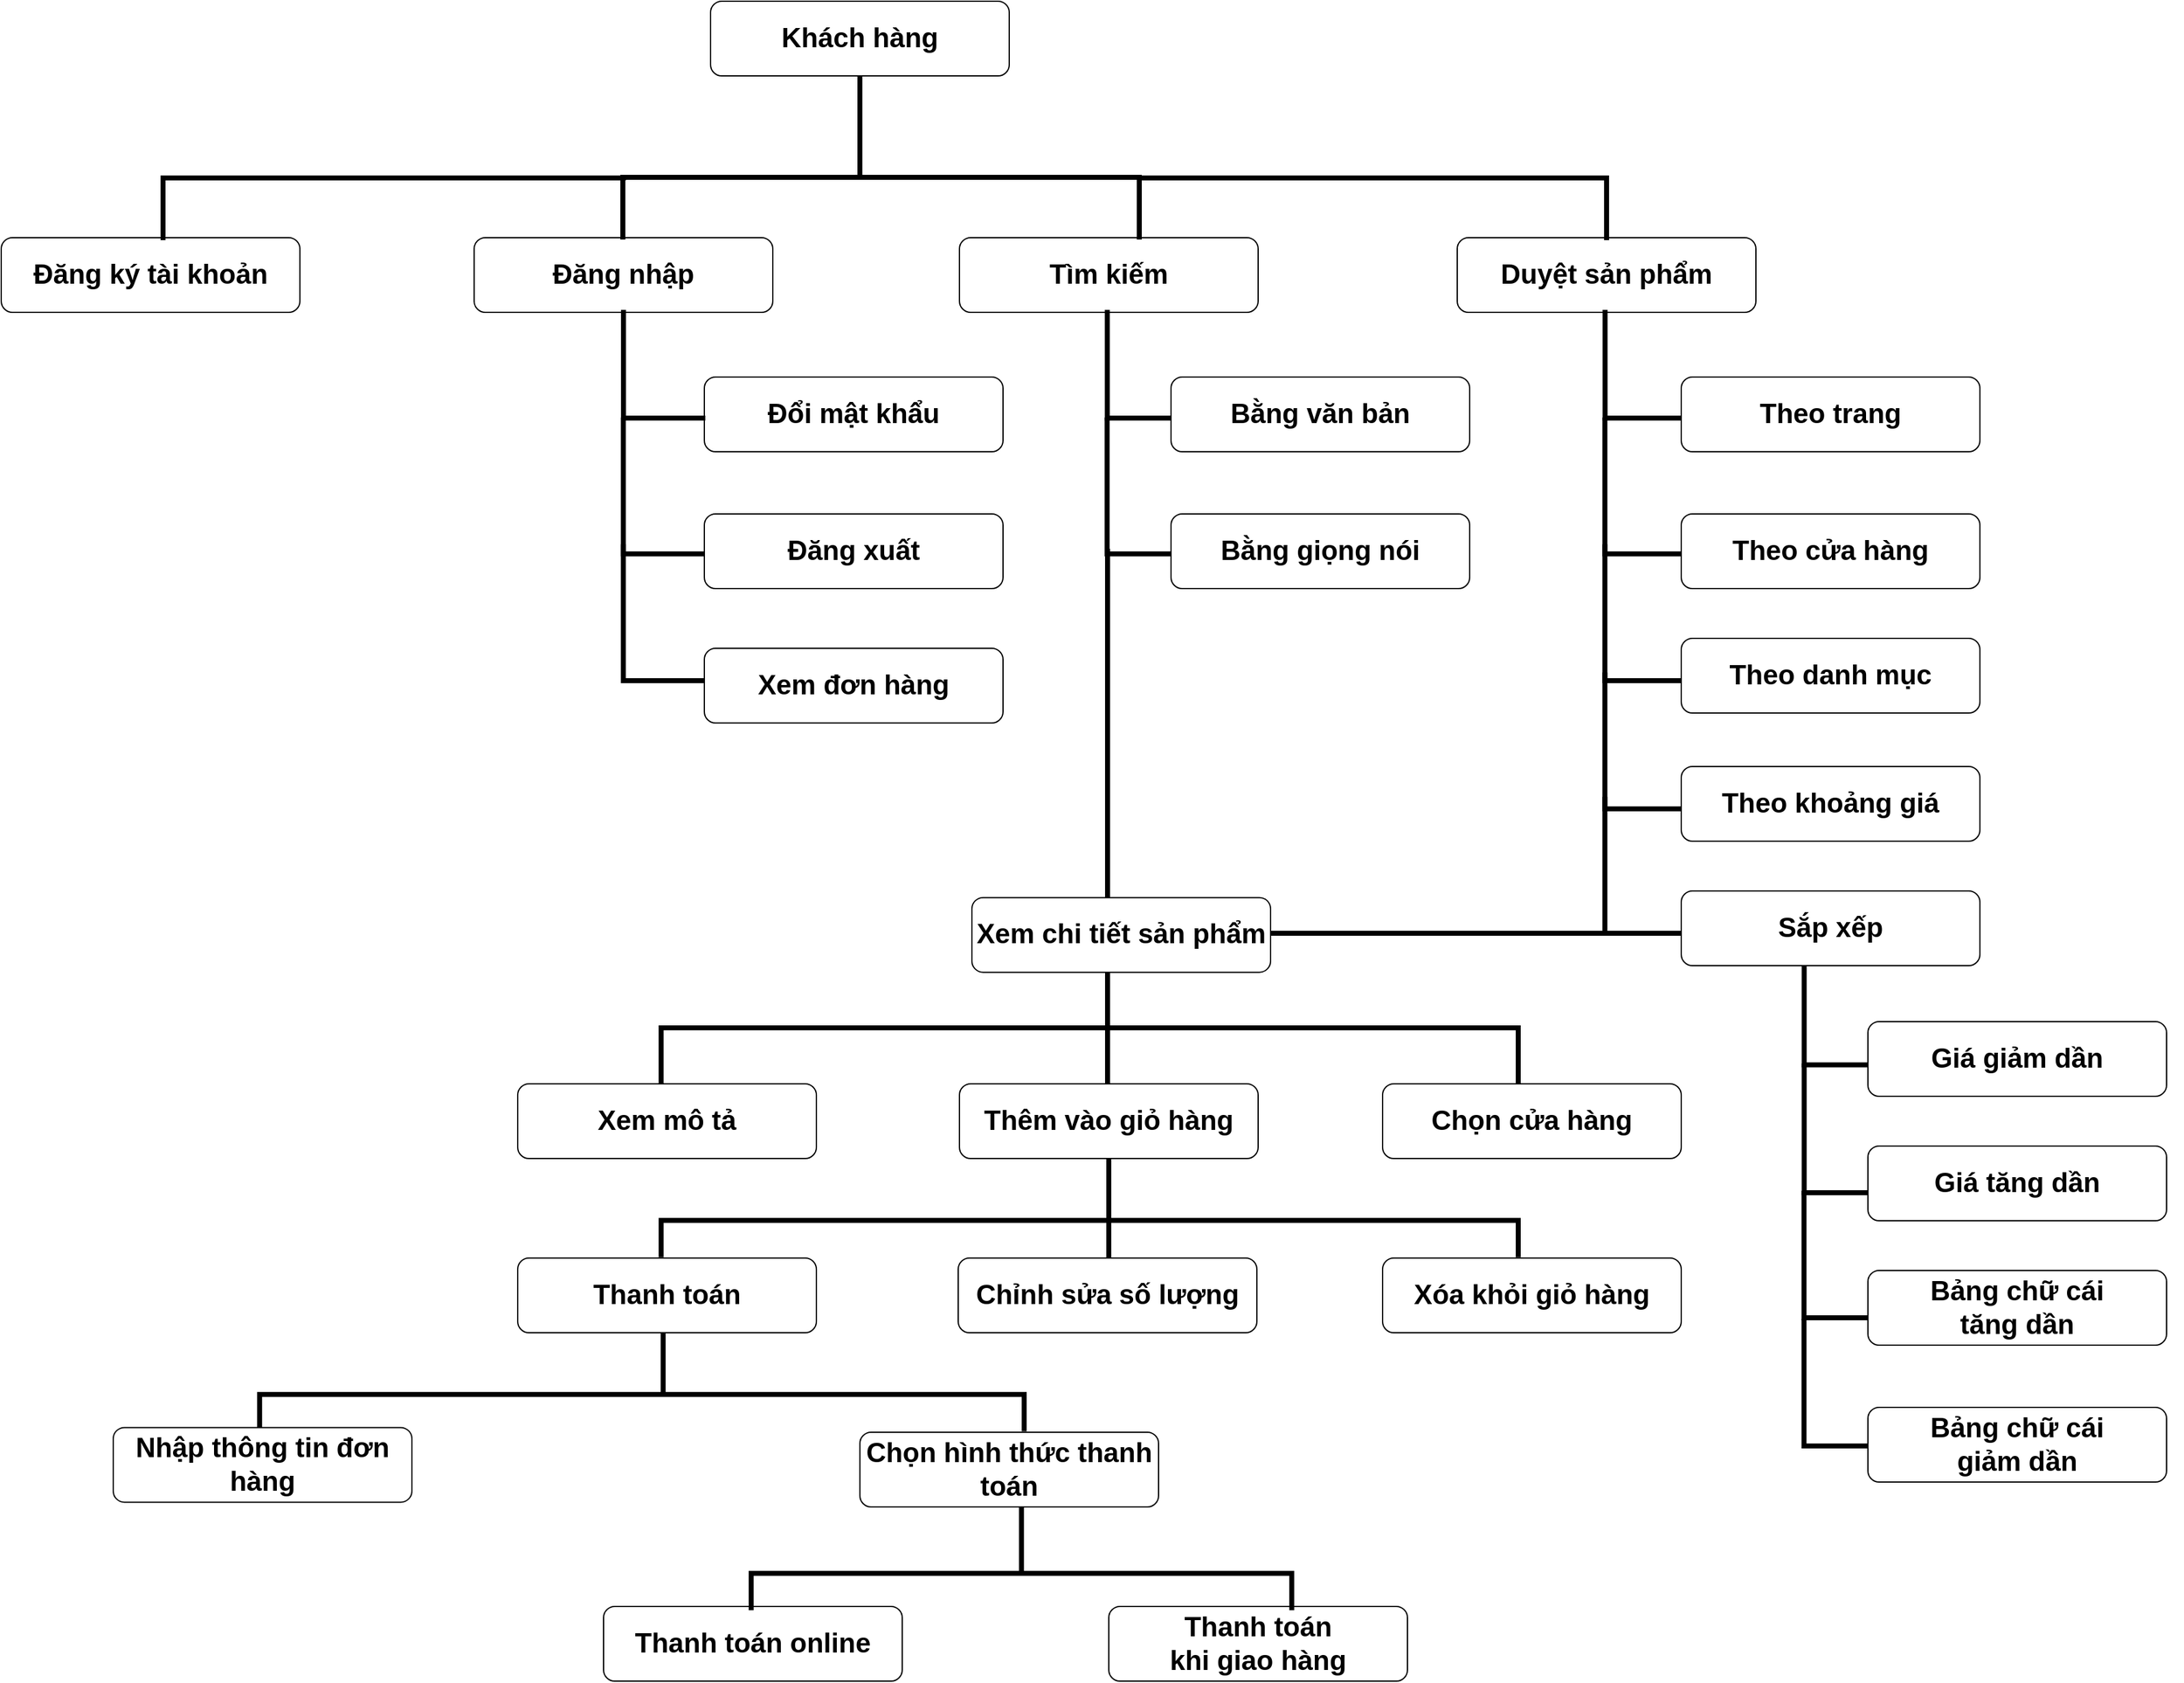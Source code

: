 <mxfile version="13.9.9" type="device"><diagram name="Page-1" id="64c3da0e-402f-94eb-ee01-a36477274f13"><mxGraphModel dx="7100" dy="3291" grid="1" gridSize="10" guides="1" tooltips="1" connect="1" arrows="1" fold="1" page="1" pageScale="1" pageWidth="1169" pageHeight="826" background="#ffffff" math="0" shadow="0"><root><mxCell id="0"/><mxCell id="1" parent="0"/><mxCell id="-8-ipGpsjV6rC1QFPSwH-314" value="&lt;span style=&quot;color: rgba(0 , 0 , 0 , 0) ; font-family: monospace ; font-size: 0px ; background-color: rgb(248 , 249 , 250)&quot;&gt;%3CmxGraphModel%3E%3Croot%3E%3CmxCell%20id%3D%220%22%2F%3E%3CmxCell%20id%3D%221%22%20parent%3D%220%22%2F%3E%3CmxCell%20id%3D%222%22%20value%3D%22%22%20style%3D%22line%3BstrokeWidth%3D4%3Bdirection%3Dsouth%3Bhtml%3D1%3BfontSize%3D56%3B%22%20vertex%3D%221%22%20parent%3D%221%22%3E%3CmxGeometry%20x%3D%221915%22%20y%3D%221880%22%20width%3D%2210%22%20height%3D%22100%22%20as%3D%22geometry%22%2F%3E%3C%2FmxCell%3E%3C%2Froot%3E%3C%2FmxGraphModel%3E&lt;/span&gt;" style="line;strokeWidth=4;direction=south;html=1;fontSize=56;" vertex="1" parent="1"><mxGeometry x="1844.81" y="2156.37" width="10" height="65.63" as="geometry"/></mxCell><mxCell id="-8-ipGpsjV6rC1QFPSwH-312" value="&lt;span style=&quot;color: rgba(0 , 0 , 0 , 0) ; font-family: monospace ; font-size: 0px ; background-color: rgb(248 , 249 , 250)&quot;&gt;%3CmxGraphModel%3E%3Croot%3E%3CmxCell%20id%3D%220%22%2F%3E%3CmxCell%20id%3D%221%22%20parent%3D%220%22%2F%3E%3CmxCell%20id%3D%222%22%20value%3D%22%22%20style%3D%22line%3BstrokeWidth%3D4%3Bdirection%3Dsouth%3Bhtml%3D1%3BfontSize%3D56%3B%22%20vertex%3D%221%22%20parent%3D%221%22%3E%3CmxGeometry%20x%3D%221915%22%20y%3D%221880%22%20width%3D%2210%22%20height%3D%22100%22%20as%3D%22geometry%22%2F%3E%3C%2FmxCell%3E%3C%2Froot%3E%3C%2FmxGraphModel%3E&lt;/span&gt;" style="line;strokeWidth=4;direction=south;html=1;fontSize=56;" vertex="1" parent="1"><mxGeometry x="1556.88" y="2021.04" width="10" height="58.96" as="geometry"/></mxCell><mxCell id="-8-ipGpsjV6rC1QFPSwH-311" value="" style="strokeWidth=4;html=1;shape=mxgraph.flowchart.annotation_1;align=left;pointerEvents=1;fontSize=56;rotation=90;" vertex="1" parent="1"><mxGeometry x="1530" y="1787.19" width="29.63" height="614.38" as="geometry"/></mxCell><mxCell id="-8-ipGpsjV6rC1QFPSwH-308" value="&lt;span style=&quot;color: rgba(0 , 0 , 0 , 0) ; font-family: monospace ; font-size: 0px ; background-color: rgb(248 , 249 , 250)&quot;&gt;%3CmxGraphModel%3E%3Croot%3E%3CmxCell%20id%3D%220%22%2F%3E%3CmxCell%20id%3D%221%22%20parent%3D%220%22%2F%3E%3CmxCell%20id%3D%222%22%20value%3D%22%22%20style%3D%22line%3BstrokeWidth%3D4%3Bdirection%3Dsouth%3Bhtml%3D1%3BfontSize%3D56%3B%22%20vertex%3D%221%22%20parent%3D%221%22%3E%3CmxGeometry%20x%3D%221915%22%20y%3D%221880%22%20width%3D%2210%22%20height%3D%22100%22%20as%3D%22geometry%22%2F%3E%3C%2FmxCell%3E%3C%2Froot%3E%3C%2FmxGraphModel%3E&lt;/span&gt;" style="line;strokeWidth=4;direction=south;html=1;fontSize=56;" vertex="1" parent="1"><mxGeometry x="1915" y="1880" width="10" height="100" as="geometry"/></mxCell><mxCell id="-8-ipGpsjV6rC1QFPSwH-304" value="" style="line;strokeWidth=4;direction=south;html=1;fontSize=56;" vertex="1" parent="1"><mxGeometry x="1914" y="1740" width="10" height="100" as="geometry"/></mxCell><mxCell id="-8-ipGpsjV6rC1QFPSwH-303" value="" style="strokeWidth=4;html=1;shape=mxgraph.flowchart.annotation_1;align=left;pointerEvents=1;fontSize=56;rotation=90;" vertex="1" parent="1"><mxGeometry x="1879.63" y="1465.62" width="50" height="688.75" as="geometry"/></mxCell><mxCell id="-8-ipGpsjV6rC1QFPSwH-301" value="" style="line;strokeWidth=4;direction=south;html=1;fontSize=56;" vertex="1" parent="1"><mxGeometry x="1914" y="1400" width="10" height="290" as="geometry"/></mxCell><mxCell id="-8-ipGpsjV6rC1QFPSwH-302" value="" style="line;strokeWidth=4;direction=south;html=1;fontSize=56;rotation=90;" vertex="1" parent="1"><mxGeometry x="2177" y="1574" width="10" height="270" as="geometry"/></mxCell><mxCell id="-8-ipGpsjV6rC1QFPSwH-300" value="&lt;br&gt;&lt;br&gt;&lt;br&gt;&lt;br&gt;&lt;br&gt;&lt;br&gt;&lt;br&gt;&lt;br&gt;" style="shape=partialRectangle;whiteSpace=wrap;html=1;top=0;left=0;fillColor=none;strokeWidth=4;fontSize=56;rotation=90;" vertex="1" parent="1"><mxGeometry x="1511.22" y="1417" width="107.62" height="70.31" as="geometry"/></mxCell><mxCell id="-8-ipGpsjV6rC1QFPSwH-297" value="&lt;br&gt;&lt;br&gt;&lt;br&gt;&lt;br&gt;&lt;br&gt;&lt;br&gt;&lt;br&gt;&lt;br&gt;" style="shape=partialRectangle;whiteSpace=wrap;html=1;top=0;left=0;fillColor=none;strokeWidth=4;fontSize=56;rotation=90;" vertex="1" parent="1"><mxGeometry x="2468.16" y="1740.32" width="85" height="63.75" as="geometry"/></mxCell><mxCell id="-8-ipGpsjV6rC1QFPSwH-295" value="&lt;br&gt;&lt;br&gt;&lt;br&gt;&lt;br&gt;&lt;br&gt;&lt;br&gt;&lt;br&gt;&lt;br&gt;" style="shape=partialRectangle;whiteSpace=wrap;html=1;top=0;left=0;fillColor=none;strokeWidth=4;fontSize=56;rotation=90;" vertex="1" parent="1"><mxGeometry x="2463.81" y="2035.88" width="100" height="70.31" as="geometry"/></mxCell><mxCell id="-8-ipGpsjV6rC1QFPSwH-296" value="&lt;br&gt;&lt;br&gt;&lt;br&gt;&lt;br&gt;&lt;br&gt;&lt;br&gt;&lt;br&gt;&lt;br&gt;" style="shape=partialRectangle;whiteSpace=wrap;html=1;top=0;left=0;fillColor=none;strokeWidth=4;fontSize=56;rotation=90;" vertex="1" parent="1"><mxGeometry x="2463.81" y="1932.88" width="100" height="70.31" as="geometry"/></mxCell><mxCell id="-8-ipGpsjV6rC1QFPSwH-298" value="&lt;br&gt;&lt;br&gt;&lt;br&gt;&lt;br&gt;&lt;br&gt;&lt;br&gt;&lt;br&gt;&lt;br&gt;" style="shape=partialRectangle;whiteSpace=wrap;html=1;top=0;left=0;fillColor=none;strokeWidth=4;fontSize=56;rotation=90;" vertex="1" parent="1"><mxGeometry x="2459.74" y="1834.67" width="101.84" height="63.75" as="geometry"/></mxCell><mxCell id="-8-ipGpsjV6rC1QFPSwH-294" value="&lt;br&gt;&lt;br&gt;&lt;br&gt;&lt;br&gt;&lt;br&gt;&lt;br&gt;&lt;br&gt;&lt;br&gt;" style="shape=partialRectangle;whiteSpace=wrap;html=1;top=0;left=0;fillColor=none;strokeWidth=4;fontSize=56;rotation=90;" vertex="1" parent="1"><mxGeometry x="2300" y="1620" width="107.62" height="70.31" as="geometry"/></mxCell><mxCell id="-8-ipGpsjV6rC1QFPSwH-293" value="&lt;br&gt;&lt;br&gt;&lt;br&gt;&lt;br&gt;&lt;br&gt;&lt;br&gt;&lt;br&gt;&lt;br&gt;" style="shape=partialRectangle;whiteSpace=wrap;html=1;top=0;left=0;fillColor=none;strokeWidth=4;fontSize=56;rotation=90;" vertex="1" parent="1"><mxGeometry x="2300" y="1520" width="107.62" height="70.31" as="geometry"/></mxCell><mxCell id="-8-ipGpsjV6rC1QFPSwH-292" value="&lt;br&gt;&lt;br&gt;&lt;br&gt;&lt;br&gt;&lt;br&gt;&lt;br&gt;&lt;br&gt;&lt;br&gt;" style="shape=partialRectangle;whiteSpace=wrap;html=1;top=0;left=0;fillColor=none;strokeWidth=4;fontSize=56;rotation=90;" vertex="1" parent="1"><mxGeometry x="2300" y="1417" width="107.62" height="70.31" as="geometry"/></mxCell><mxCell id="-8-ipGpsjV6rC1QFPSwH-234" value="Khách hàng" style="rounded=1;whiteSpace=wrap;html=1;fontSize=22;fontStyle=1" vertex="1" parent="1"><mxGeometry x="1600" y="960" width="240" height="60" as="geometry"/></mxCell><mxCell id="-8-ipGpsjV6rC1QFPSwH-235" value="Đăng nhập" style="rounded=1;whiteSpace=wrap;html=1;fontSize=22;fontStyle=1" vertex="1" parent="1"><mxGeometry x="1410" y="1150" width="240" height="60" as="geometry"/></mxCell><mxCell id="-8-ipGpsjV6rC1QFPSwH-236" value="Đăng ký tài khoản" style="rounded=1;whiteSpace=wrap;html=1;fontSize=22;fontStyle=1" vertex="1" parent="1"><mxGeometry x="1030" y="1150" width="240" height="60" as="geometry"/></mxCell><mxCell id="-8-ipGpsjV6rC1QFPSwH-237" value="Đổi mật khẩu" style="rounded=1;whiteSpace=wrap;html=1;fontSize=22;fontStyle=1" vertex="1" parent="1"><mxGeometry x="1595" y="1262" width="240" height="60" as="geometry"/></mxCell><mxCell id="-8-ipGpsjV6rC1QFPSwH-239" value="Duyệt sản phẩm" style="rounded=1;whiteSpace=wrap;html=1;fontSize=22;fontStyle=1" vertex="1" parent="1"><mxGeometry x="2200" y="1150" width="240" height="60" as="geometry"/></mxCell><mxCell id="-8-ipGpsjV6rC1QFPSwH-242" value="Xem chi tiết sản phẩm" style="rounded=1;whiteSpace=wrap;html=1;fontSize=22;fontStyle=1" vertex="1" parent="1"><mxGeometry x="1810" y="1680.32" width="240" height="60" as="geometry"/></mxCell><mxCell id="-8-ipGpsjV6rC1QFPSwH-245" value="Theo danh mục" style="rounded=1;whiteSpace=wrap;html=1;fontSize=22;fontStyle=1" vertex="1" parent="1"><mxGeometry x="2380" y="1472" width="240" height="60" as="geometry"/></mxCell><mxCell id="-8-ipGpsjV6rC1QFPSwH-247" value="Sắp xếp" style="rounded=1;whiteSpace=wrap;html=1;fontSize=22;fontStyle=1" vertex="1" parent="1"><mxGeometry x="2380" y="1675" width="240" height="60" as="geometry"/></mxCell><mxCell id="-8-ipGpsjV6rC1QFPSwH-249" value="Giá tăng dần" style="rounded=1;whiteSpace=wrap;html=1;fontSize=22;fontStyle=1" vertex="1" parent="1"><mxGeometry x="2530" y="1880" width="240" height="60" as="geometry"/></mxCell><mxCell id="-8-ipGpsjV6rC1QFPSwH-250" value="Bảng chữ cái&lt;br&gt;tăng dần" style="rounded=1;whiteSpace=wrap;html=1;fontSize=22;fontStyle=1" vertex="1" parent="1"><mxGeometry x="2530" y="1980" width="240" height="60" as="geometry"/></mxCell><mxCell id="-8-ipGpsjV6rC1QFPSwH-251" value="Bảng chữ cái&lt;br&gt;giảm dần" style="rounded=1;whiteSpace=wrap;html=1;fontSize=22;fontStyle=1" vertex="1" parent="1"><mxGeometry x="2530" y="2090" width="240" height="60" as="geometry"/></mxCell><mxCell id="-8-ipGpsjV6rC1QFPSwH-252" value="Tìm kiếm" style="rounded=1;whiteSpace=wrap;html=1;fontSize=22;fontStyle=1" vertex="1" parent="1"><mxGeometry x="1800" y="1150" width="240" height="60" as="geometry"/></mxCell><mxCell id="-8-ipGpsjV6rC1QFPSwH-258" value="Chọn cửa hàng" style="rounded=1;whiteSpace=wrap;html=1;fontSize=22;fontStyle=1" vertex="1" parent="1"><mxGeometry x="2140" y="1830" width="240" height="60" as="geometry"/></mxCell><mxCell id="-8-ipGpsjV6rC1QFPSwH-259" value="Thêm vào giỏ hàng" style="rounded=1;whiteSpace=wrap;html=1;fontSize=22;fontStyle=1" vertex="1" parent="1"><mxGeometry x="1800" y="1830" width="240" height="60" as="geometry"/></mxCell><mxCell id="-8-ipGpsjV6rC1QFPSwH-263" value="Chỉnh sửa số lượng" style="rounded=1;whiteSpace=wrap;html=1;fontSize=22;fontStyle=1" vertex="1" parent="1"><mxGeometry x="1799" y="1970" width="240" height="60" as="geometry"/></mxCell><mxCell id="-8-ipGpsjV6rC1QFPSwH-264" value="Xóa khỏi giỏ hàng" style="rounded=1;whiteSpace=wrap;html=1;fontSize=22;fontStyle=1" vertex="1" parent="1"><mxGeometry x="2140" y="1970" width="240" height="60" as="geometry"/></mxCell><mxCell id="-8-ipGpsjV6rC1QFPSwH-265" value="Thanh toán" style="rounded=1;whiteSpace=wrap;html=1;fontSize=22;fontStyle=1" vertex="1" parent="1"><mxGeometry x="1445.03" y="1970" width="240" height="60" as="geometry"/></mxCell><mxCell id="-8-ipGpsjV6rC1QFPSwH-266" value="Thanh toán&lt;br&gt;khi giao hàng" style="rounded=1;whiteSpace=wrap;html=1;fontSize=22;fontStyle=1" vertex="1" parent="1"><mxGeometry x="1920" y="2250" width="240" height="60" as="geometry"/></mxCell><mxCell id="-8-ipGpsjV6rC1QFPSwH-267" value="Thanh toán online" style="rounded=1;whiteSpace=wrap;html=1;fontSize=22;fontStyle=1" vertex="1" parent="1"><mxGeometry x="1514" y="2250" width="240" height="60" as="geometry"/></mxCell><mxCell id="-8-ipGpsjV6rC1QFPSwH-269" value="Nhập thông tin đơn hàng" style="rounded=1;whiteSpace=wrap;html=1;fontSize=22;fontStyle=1" vertex="1" parent="1"><mxGeometry x="1120" y="2106.19" width="240" height="60" as="geometry"/></mxCell><mxCell id="-8-ipGpsjV6rC1QFPSwH-270" value="Chọn hình thức thanh toán" style="rounded=1;whiteSpace=wrap;html=1;fontSize=22;fontStyle=1" vertex="1" parent="1"><mxGeometry x="1720" y="2110" width="240" height="60" as="geometry"/></mxCell><mxCell id="-8-ipGpsjV6rC1QFPSwH-273" value="&lt;br&gt;&lt;br&gt;&lt;br&gt;&lt;br&gt;&lt;br&gt;&lt;br&gt;&lt;br&gt;&lt;br&gt;" style="shape=partialRectangle;whiteSpace=wrap;html=1;top=0;left=0;fillColor=none;strokeWidth=4;fontSize=56;rotation=90;" vertex="1" parent="1"><mxGeometry x="1519.38" y="1220.63" width="85" height="63.75" as="geometry"/></mxCell><mxCell id="-8-ipGpsjV6rC1QFPSwH-275" value="&lt;br&gt;&lt;br&gt;&lt;br&gt;&lt;br&gt;&lt;br&gt;&lt;br&gt;&lt;br&gt;&lt;br&gt;" style="shape=partialRectangle;whiteSpace=wrap;html=1;top=0;left=0;fillColor=none;strokeWidth=4;fontSize=56;rotation=90;" vertex="1" parent="1"><mxGeometry x="1511.22" y="1315.16" width="107.62" height="70.31" as="geometry"/></mxCell><mxCell id="-8-ipGpsjV6rC1QFPSwH-276" value="Theo khoảng giá" style="rounded=1;whiteSpace=wrap;html=1;fontSize=22;fontStyle=1" vertex="1" parent="1"><mxGeometry x="2380" y="1575" width="240" height="60" as="geometry"/></mxCell><mxCell id="-8-ipGpsjV6rC1QFPSwH-280" value="Xem mô tả" style="rounded=1;whiteSpace=wrap;html=1;fontSize=22;fontStyle=1" vertex="1" parent="1"><mxGeometry x="1445.03" y="1830" width="240" height="60" as="geometry"/></mxCell><mxCell id="-8-ipGpsjV6rC1QFPSwH-283" value="" style="strokeWidth=4;html=1;shape=mxgraph.flowchart.annotation_1;align=left;pointerEvents=1;fontSize=56;rotation=90;" vertex="1" parent="1"><mxGeometry x="1712" y="919" width="50" height="415" as="geometry"/></mxCell><mxCell id="-8-ipGpsjV6rC1QFPSwH-285" value="" style="line;strokeWidth=4;direction=south;html=1;fontSize=56;" vertex="1" parent="1"><mxGeometry x="1715" y="1020" width="10" height="80" as="geometry"/></mxCell><mxCell id="-8-ipGpsjV6rC1QFPSwH-286" value="" style="shape=partialRectangle;whiteSpace=wrap;html=1;bottom=0;right=0;fillColor=none;strokeWidth=4;fontSize=56;" vertex="1" parent="1"><mxGeometry x="1160" y="1102" width="370" height="48" as="geometry"/></mxCell><mxCell id="-8-ipGpsjV6rC1QFPSwH-287" value="" style="shape=partialRectangle;whiteSpace=wrap;html=1;bottom=0;right=0;fillColor=none;strokeWidth=4;fontSize=56;direction=east;flipH=1;" vertex="1" parent="1"><mxGeometry x="1945" y="1102" width="375" height="48" as="geometry"/></mxCell><mxCell id="-8-ipGpsjV6rC1QFPSwH-238" value="Đăng xuất" style="rounded=1;whiteSpace=wrap;html=1;fontSize=22;fontStyle=1" vertex="1" parent="1"><mxGeometry x="1595" y="1372" width="240" height="60" as="geometry"/></mxCell><mxCell id="-8-ipGpsjV6rC1QFPSwH-288" value="&lt;br&gt;&lt;br&gt;&lt;br&gt;&lt;br&gt;&lt;br&gt;&lt;br&gt;&lt;br&gt;&lt;br&gt;" style="shape=partialRectangle;whiteSpace=wrap;html=1;top=0;left=0;fillColor=none;strokeWidth=4;fontSize=56;rotation=90;" vertex="1" parent="1"><mxGeometry x="1908.16" y="1220.63" width="85" height="63.75" as="geometry"/></mxCell><mxCell id="-8-ipGpsjV6rC1QFPSwH-289" value="&lt;br&gt;&lt;br&gt;&lt;br&gt;&lt;br&gt;&lt;br&gt;&lt;br&gt;&lt;br&gt;&lt;br&gt;" style="shape=partialRectangle;whiteSpace=wrap;html=1;top=0;left=0;fillColor=none;strokeWidth=4;fontSize=56;rotation=90;" vertex="1" parent="1"><mxGeometry x="1900" y="1315.16" width="107.62" height="70.31" as="geometry"/></mxCell><mxCell id="-8-ipGpsjV6rC1QFPSwH-253" value="Bằng văn bản" style="rounded=1;whiteSpace=wrap;html=1;fontSize=22;fontStyle=1" vertex="1" parent="1"><mxGeometry x="1970" y="1262" width="240" height="60" as="geometry"/></mxCell><mxCell id="-8-ipGpsjV6rC1QFPSwH-254" value="Bằng giọng nói" style="rounded=1;whiteSpace=wrap;html=1;fontSize=22;fontStyle=1" vertex="1" parent="1"><mxGeometry x="1970" y="1372" width="240" height="60" as="geometry"/></mxCell><mxCell id="-8-ipGpsjV6rC1QFPSwH-290" value="&lt;br&gt;&lt;br&gt;&lt;br&gt;&lt;br&gt;&lt;br&gt;&lt;br&gt;&lt;br&gt;&lt;br&gt;" style="shape=partialRectangle;whiteSpace=wrap;html=1;top=0;left=0;fillColor=none;strokeWidth=4;fontSize=56;rotation=90;" vertex="1" parent="1"><mxGeometry x="2308.16" y="1220.63" width="85" height="63.75" as="geometry"/></mxCell><mxCell id="-8-ipGpsjV6rC1QFPSwH-291" value="&lt;br&gt;&lt;br&gt;&lt;br&gt;&lt;br&gt;&lt;br&gt;&lt;br&gt;&lt;br&gt;&lt;br&gt;" style="shape=partialRectangle;whiteSpace=wrap;html=1;top=0;left=0;fillColor=none;strokeWidth=4;fontSize=56;rotation=90;" vertex="1" parent="1"><mxGeometry x="2300" y="1315.16" width="107.62" height="70.31" as="geometry"/></mxCell><mxCell id="-8-ipGpsjV6rC1QFPSwH-240" value="Theo trang" style="rounded=1;whiteSpace=wrap;html=1;fontSize=22;fontStyle=1" vertex="1" parent="1"><mxGeometry x="2380" y="1262" width="240" height="60" as="geometry"/></mxCell><mxCell id="-8-ipGpsjV6rC1QFPSwH-246" value="Theo cửa hàng" style="rounded=1;whiteSpace=wrap;html=1;fontSize=22;fontStyle=1" vertex="1" parent="1"><mxGeometry x="2380" y="1372" width="240" height="60" as="geometry"/></mxCell><mxCell id="-8-ipGpsjV6rC1QFPSwH-248" value="Giá giảm dần" style="rounded=1;whiteSpace=wrap;html=1;fontSize=22;fontStyle=1" vertex="1" parent="1"><mxGeometry x="2530" y="1780" width="240" height="60" as="geometry"/></mxCell><mxCell id="-8-ipGpsjV6rC1QFPSwH-299" value="Xem đơn hàng" style="rounded=1;whiteSpace=wrap;html=1;fontSize=22;fontStyle=1" vertex="1" parent="1"><mxGeometry x="1595" y="1480" width="240" height="60" as="geometry"/></mxCell><mxCell id="-8-ipGpsjV6rC1QFPSwH-307" value="" style="strokeWidth=4;html=1;shape=mxgraph.flowchart.annotation_1;align=left;pointerEvents=1;fontSize=56;rotation=90;" vertex="1" parent="1"><mxGeometry x="1889.82" y="1610.19" width="29.63" height="688.75" as="geometry"/></mxCell><mxCell id="-8-ipGpsjV6rC1QFPSwH-313" value="" style="strokeWidth=4;html=1;shape=mxgraph.flowchart.annotation_1;align=left;pointerEvents=1;fontSize=56;rotation=90;" vertex="1" parent="1"><mxGeometry x="1835" y="2021.04" width="29.63" height="434.38" as="geometry"/></mxCell></root></mxGraphModel></diagram></mxfile>